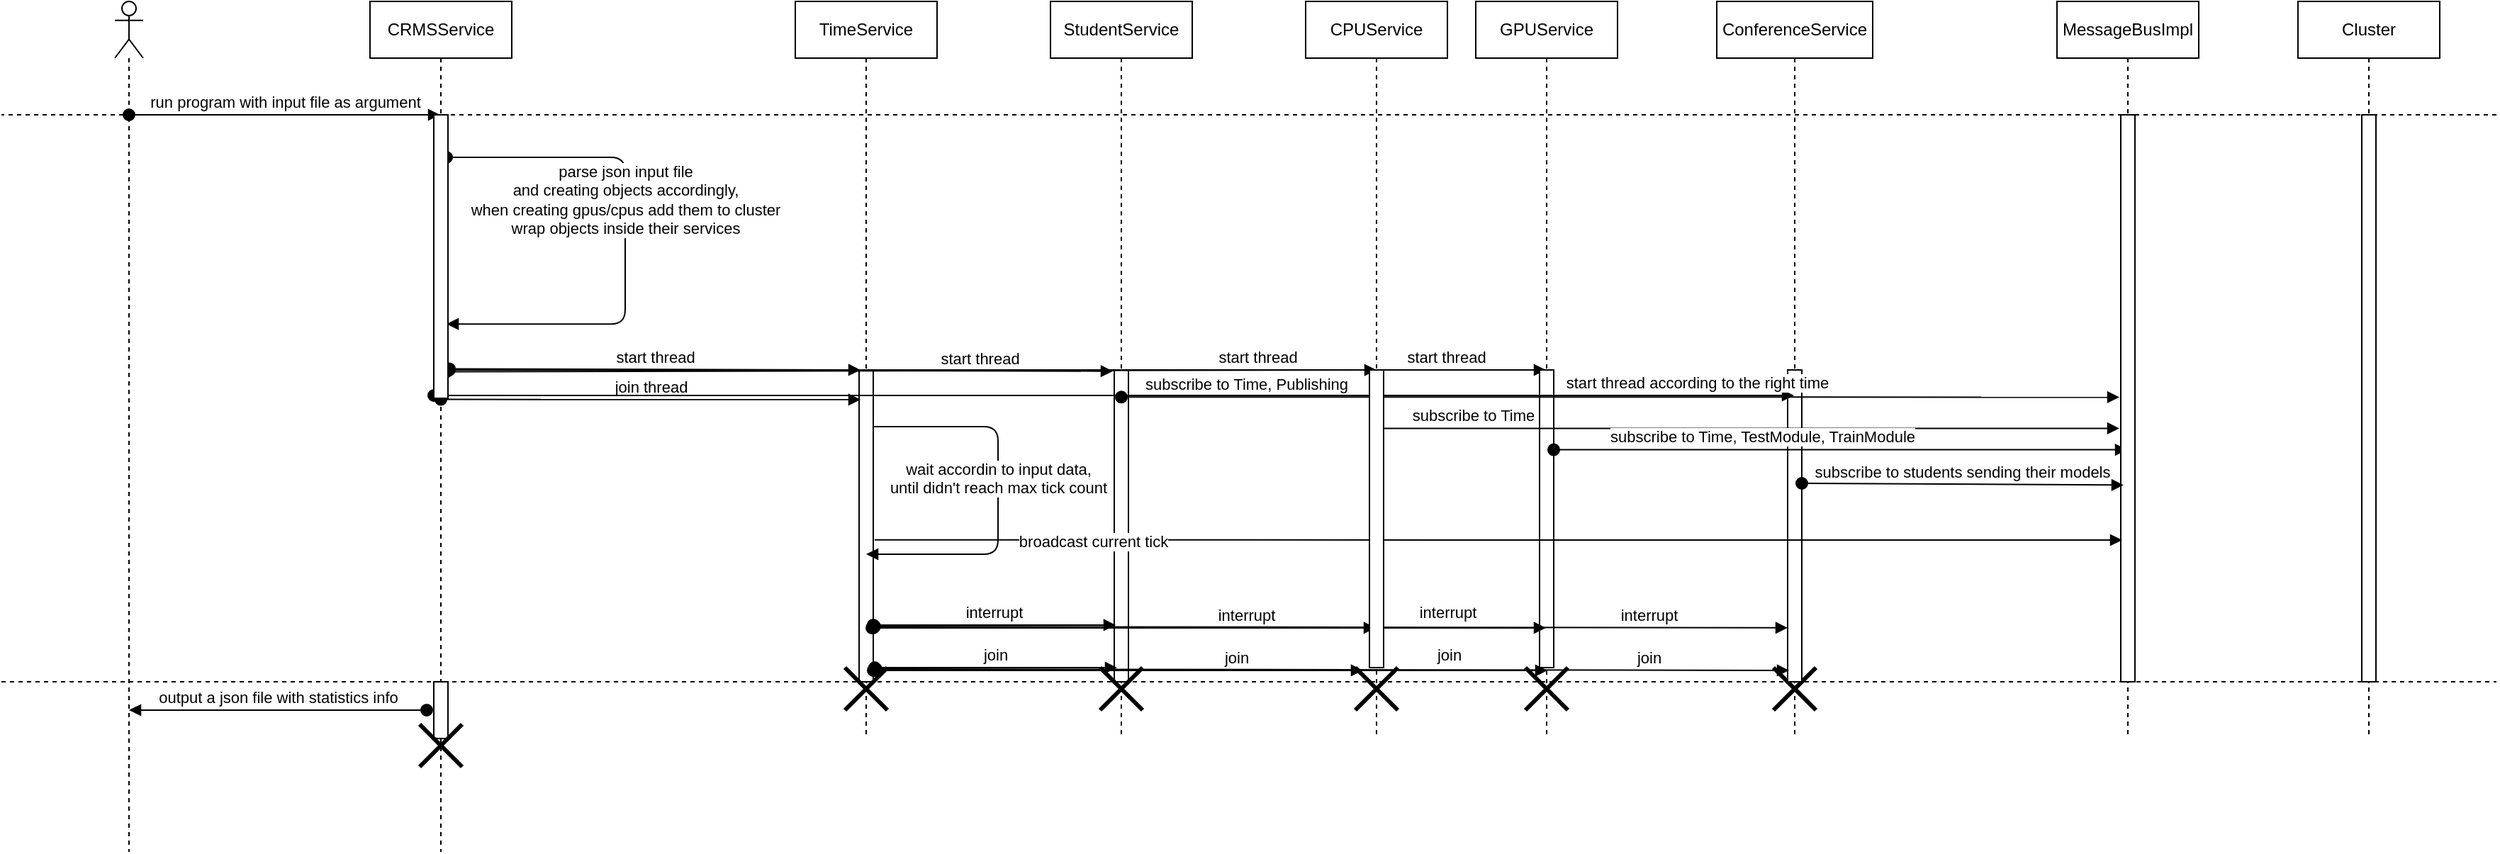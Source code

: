 <mxfile>
    <diagram id="77UB6kb4lJXZI9y_Z_sm" name="System setup">
        <mxGraphModel dx="2243" dy="941" grid="1" gridSize="10" guides="1" tooltips="1" connect="1" arrows="1" fold="1" page="1" pageScale="1" pageWidth="850" pageHeight="1100" math="0" shadow="0">
            <root>
                <mxCell id="0"/>
                <mxCell id="1" parent="0"/>
                <mxCell id="46" value="ConferenceService" style="shape=umlLifeline;perimeter=lifelinePerimeter;whiteSpace=wrap;html=1;container=1;collapsible=0;recursiveResize=0;outlineConnect=0;" parent="1" vertex="1">
                    <mxGeometry x="1090" y="40" width="110" height="520" as="geometry"/>
                </mxCell>
                <mxCell id="57" value="" style="shape=umlDestroy;whiteSpace=wrap;html=1;strokeWidth=3;" vertex="1" parent="46">
                    <mxGeometry x="40" y="470" width="30" height="30" as="geometry"/>
                </mxCell>
                <mxCell id="sRiHgp-1I20_M4zLrarp-51" value="" style="html=1;points=[];perimeter=orthogonalPerimeter;" parent="1" vertex="1">
                    <mxGeometry x="1140" y="300" width="10" height="220" as="geometry"/>
                </mxCell>
                <mxCell id="3" value="" style="shape=umlLifeline;participant=umlActor;perimeter=lifelinePerimeter;whiteSpace=wrap;html=1;container=1;collapsible=0;recursiveResize=0;verticalAlign=top;spacingTop=36;outlineConnect=0;" parent="1" vertex="1">
                    <mxGeometry x="-40" y="40" width="20" height="600" as="geometry"/>
                </mxCell>
                <mxCell id="23" value="run program with input file as argument" style="html=1;verticalAlign=bottom;endArrow=block;startFill=1;startArrow=oval;startSize=8;" parent="3" target="16" edge="1">
                    <mxGeometry width="80" relative="1" as="geometry">
                        <mxPoint x="10" y="80" as="sourcePoint"/>
                        <mxPoint x="90" y="80" as="targetPoint"/>
                    </mxGeometry>
                </mxCell>
                <mxCell id="16" value="CRMSService" style="shape=umlLifeline;perimeter=lifelinePerimeter;whiteSpace=wrap;html=1;container=1;collapsible=0;recursiveResize=0;outlineConnect=0;" parent="1" vertex="1">
                    <mxGeometry x="140" y="40" width="100" height="600" as="geometry"/>
                </mxCell>
                <mxCell id="28" value="parse json input file&lt;br&gt;and creating objects accordingly,&lt;br&gt;when creating gpus/cpus add them to cluster&lt;br&gt;wrap objects inside their services" style="html=1;verticalAlign=bottom;endArrow=block;edgeStyle=orthogonalEdgeStyle;entryX=0.9;entryY=0.369;entryDx=0;entryDy=0;entryPerimeter=0;exitX=0.9;exitY=0.075;exitDx=0;exitDy=0;exitPerimeter=0;startFill=1;startArrow=oval;startSize=8;" parent="16" edge="1">
                    <mxGeometry width="80" relative="1" as="geometry">
                        <mxPoint x="54" y="110" as="sourcePoint"/>
                        <mxPoint x="54" y="227.6" as="targetPoint"/>
                        <Array as="points">
                            <mxPoint x="180" y="110"/>
                            <mxPoint x="180" y="228"/>
                        </Array>
                    </mxGeometry>
                </mxCell>
                <mxCell id="24" value="StudentService" style="shape=umlLifeline;perimeter=lifelinePerimeter;whiteSpace=wrap;html=1;container=1;collapsible=0;recursiveResize=0;outlineConnect=0;" parent="1" vertex="1">
                    <mxGeometry x="620" y="40" width="100" height="520" as="geometry"/>
                </mxCell>
                <mxCell id="35" value="" style="html=1;points=[];perimeter=orthogonalPerimeter;" parent="24" vertex="1">
                    <mxGeometry x="45" y="260" width="10" height="220" as="geometry"/>
                </mxCell>
                <mxCell id="27" value="GPUService" style="shape=umlLifeline;perimeter=lifelinePerimeter;whiteSpace=wrap;html=1;container=1;collapsible=0;recursiveResize=0;outlineConnect=0;" parent="1" vertex="1">
                    <mxGeometry x="920" y="40" width="100" height="520" as="geometry"/>
                </mxCell>
                <mxCell id="31" value="" style="group" parent="1" vertex="1" connectable="0">
                    <mxGeometry x="440" y="40" width="245" height="520" as="geometry"/>
                </mxCell>
                <mxCell id="18" value="TimeService" style="shape=umlLifeline;perimeter=lifelinePerimeter;whiteSpace=wrap;html=1;container=1;collapsible=0;recursiveResize=0;outlineConnect=0;" parent="31" vertex="1">
                    <mxGeometry width="100" height="520" as="geometry"/>
                </mxCell>
                <mxCell id="30" value="" style="html=1;points=[];perimeter=orthogonalPerimeter;" parent="31" vertex="1">
                    <mxGeometry x="45" y="260" width="10" height="220" as="geometry"/>
                </mxCell>
                <mxCell id="sRiHgp-1I20_M4zLrarp-56" value="wait accordin to input data,&lt;br&gt;until didn't reach max tick count" style="html=1;verticalAlign=bottom;endArrow=block;edgeStyle=orthogonalEdgeStyle;" parent="31" source="30" target="18" edge="1">
                    <mxGeometry x="0.03" width="80" relative="1" as="geometry">
                        <mxPoint x="80" y="300" as="sourcePoint"/>
                        <mxPoint x="100" y="388" as="targetPoint"/>
                        <Array as="points">
                            <mxPoint x="143" y="300"/>
                            <mxPoint x="143" y="390"/>
                        </Array>
                        <mxPoint as="offset"/>
                    </mxGeometry>
                </mxCell>
                <mxCell id="sRiHgp-1I20_M4zLrarp-73" value="join" style="html=1;verticalAlign=bottom;endArrow=block;entryX=0.1;entryY=0.818;entryDx=0;entryDy=0;entryPerimeter=0;startFill=1;startArrow=oval;startSize=8;" parent="31" edge="1">
                    <mxGeometry x="-0.006" width="80" relative="1" as="geometry">
                        <mxPoint x="56" y="470.0" as="sourcePoint"/>
                        <mxPoint x="227" y="470.0" as="targetPoint"/>
                        <mxPoint as="offset"/>
                    </mxGeometry>
                </mxCell>
                <mxCell id="sRiHgp-1I20_M4zLrarp-74" value="join" style="html=1;verticalAlign=bottom;endArrow=block;exitX=0.9;exitY=0.827;exitDx=0;exitDy=0;exitPerimeter=0;startFill=1;startArrow=oval;startSize=8;" parent="31" edge="1">
                    <mxGeometry x="0.482" width="80" relative="1" as="geometry">
                        <mxPoint x="55" y="471.98" as="sourcePoint"/>
                        <mxPoint x="400.5" y="471.98" as="targetPoint"/>
                        <mxPoint as="offset"/>
                    </mxGeometry>
                </mxCell>
                <mxCell id="sRiHgp-1I20_M4zLrarp-75" value="join" style="html=1;verticalAlign=bottom;endArrow=block;exitX=0.003;exitY=0.06;exitDx=0;exitDy=0;exitPerimeter=0;startFill=1;startArrow=oval;startSize=8;" parent="31" source="sRiHgp-1I20_M4zLrarp-74" edge="1">
                    <mxGeometry x="0.707" y="2" width="80" relative="1" as="geometry">
                        <mxPoint x="76" y="490" as="sourcePoint"/>
                        <mxPoint x="530.5" y="472.04" as="targetPoint"/>
                        <mxPoint as="offset"/>
                    </mxGeometry>
                </mxCell>
                <mxCell id="sRiHgp-1I20_M4zLrarp-76" value="join" style="html=1;verticalAlign=bottom;endArrow=block;exitX=0.002;exitY=-2;exitDx=0;exitDy=0;exitPerimeter=0;entryX=0;entryY=0.827;entryDx=0;entryDy=0;entryPerimeter=0;startFill=1;startArrow=oval;startSize=8;" parent="31" source="sRiHgp-1I20_M4zLrarp-75" edge="1">
                    <mxGeometry x="0.694" width="80" relative="1" as="geometry">
                        <mxPoint x="71" y="450.04" as="sourcePoint"/>
                        <mxPoint x="701" y="471.98" as="targetPoint"/>
                        <mxPoint as="offset"/>
                    </mxGeometry>
                </mxCell>
                <mxCell id="sRiHgp-1I20_M4zLrarp-77" value="" style="shape=umlDestroy;whiteSpace=wrap;html=1;strokeWidth=3;" parent="31" vertex="1">
                    <mxGeometry x="35" y="470" width="30" height="30" as="geometry"/>
                </mxCell>
                <mxCell id="59" value="" style="shape=umlDestroy;whiteSpace=wrap;html=1;strokeWidth=3;" vertex="1" parent="31">
                    <mxGeometry x="215" y="470" width="30" height="30" as="geometry"/>
                </mxCell>
                <mxCell id="39" value="start thread" style="html=1;verticalAlign=bottom;endArrow=block;entryX=0.1;entryY=0;entryDx=0;entryDy=0;entryPerimeter=0;exitX=1.1;exitY=0.448;exitDx=0;exitDy=0;exitPerimeter=0;startFill=1;startArrow=oval;startSize=8;" parent="1" target="30" edge="1">
                    <mxGeometry width="80" relative="1" as="geometry">
                        <mxPoint x="196" y="299.2" as="sourcePoint"/>
                        <mxPoint x="480" y="300" as="targetPoint"/>
                    </mxGeometry>
                </mxCell>
                <mxCell id="40" value="start thread" style="html=1;verticalAlign=bottom;endArrow=block;exitX=1.1;exitY=0.448;exitDx=0;exitDy=0;exitPerimeter=0;entryX=-0.1;entryY=0.004;entryDx=0;entryDy=0;entryPerimeter=0;startFill=1;startArrow=oval;startSize=8;" parent="1" target="35" edge="1">
                    <mxGeometry x="0.603" width="80" relative="1" as="geometry">
                        <mxPoint x="190" y="299.5" as="sourcePoint"/>
                        <mxPoint x="480" y="300.3" as="targetPoint"/>
                        <mxPoint as="offset"/>
                    </mxGeometry>
                </mxCell>
                <mxCell id="41" value="start thread" style="html=1;verticalAlign=bottom;endArrow=block;entryX=0.5;entryY=0.5;entryDx=0;entryDy=0;entryPerimeter=0;exitX=0.9;exitY=0.453;exitDx=0;exitDy=0;exitPerimeter=0;startFill=1;startArrow=oval;startSize=8;" parent="1" target="25" edge="1">
                    <mxGeometry x="0.744" width="80" relative="1" as="geometry">
                        <mxPoint x="194" y="301.2" as="sourcePoint"/>
                        <mxPoint x="496" y="310" as="targetPoint"/>
                        <mxPoint as="offset"/>
                    </mxGeometry>
                </mxCell>
                <mxCell id="42" value="start thread" style="html=1;verticalAlign=bottom;endArrow=block;exitX=1.1;exitY=0.45;exitDx=0;exitDy=0;exitPerimeter=0;startFill=1;startArrow=oval;startSize=8;" parent="1" target="27" edge="1">
                    <mxGeometry x="0.818" width="80" relative="1" as="geometry">
                        <mxPoint x="196" y="300" as="sourcePoint"/>
                        <mxPoint x="914" y="350.8" as="targetPoint"/>
                        <mxPoint as="offset"/>
                    </mxGeometry>
                </mxCell>
                <mxCell id="44" value="" style="html=1;points=[];perimeter=orthogonalPerimeter;" parent="1" vertex="1">
                    <mxGeometry x="965" y="300" width="10" height="210" as="geometry"/>
                </mxCell>
                <mxCell id="45" value="subscribe to Time, Publishing" style="html=1;verticalAlign=bottom;endArrow=block;entryX=-0.1;entryY=0.498;entryDx=0;entryDy=0;entryPerimeter=0;exitX=0.5;exitY=0.087;exitDx=0;exitDy=0;exitPerimeter=0;startFill=1;startArrow=oval;startSize=8;" parent="1" source="35" target="36" edge="1">
                    <mxGeometry x="-0.748" width="80" relative="1" as="geometry">
                        <mxPoint x="680" y="319.5" as="sourcePoint"/>
                        <mxPoint x="760" y="319.5" as="targetPoint"/>
                        <mxPoint as="offset"/>
                    </mxGeometry>
                </mxCell>
                <mxCell id="47" value="subscribe to Time" style="html=1;verticalAlign=bottom;endArrow=block;entryX=-0.1;entryY=0.553;entryDx=0;entryDy=0;entryPerimeter=0;startFill=1;startArrow=oval;startSize=8;" parent="1" source="25" target="36" edge="1">
                    <mxGeometry x="-0.74" width="80" relative="1" as="geometry">
                        <mxPoint x="910" y="340" as="sourcePoint"/>
                        <mxPoint x="1290" y="340" as="targetPoint"/>
                        <mxPoint as="offset"/>
                    </mxGeometry>
                </mxCell>
                <mxCell id="48" value="join thread" style="html=1;verticalAlign=bottom;endArrow=block;entryX=0.1;entryY=0.095;entryDx=0;entryDy=0;entryPerimeter=0;exitX=0.5;exitY=0.502;exitDx=0;exitDy=0;exitPerimeter=0;startFill=1;startArrow=oval;startSize=8;" parent="1" target="30" edge="1">
                    <mxGeometry width="80" relative="1" as="geometry">
                        <mxPoint x="190" y="320.8" as="sourcePoint"/>
                        <mxPoint x="480" y="320" as="targetPoint"/>
                    </mxGeometry>
                </mxCell>
                <mxCell id="49" value="subscribe to Time, TestModule, TrainModule" style="html=1;verticalAlign=bottom;endArrow=block;exitX=1;exitY=0.268;exitDx=0;exitDy=0;exitPerimeter=0;startFill=1;startArrow=oval;startSize=8;" parent="1" source="44" target="17" edge="1">
                    <mxGeometry x="-0.274" width="80" relative="1" as="geometry">
                        <mxPoint x="1010" y="360" as="sourcePoint"/>
                        <mxPoint x="1210" y="360" as="targetPoint"/>
                        <mxPoint as="offset"/>
                    </mxGeometry>
                </mxCell>
                <mxCell id="51" value="start thread according to the right time" style="html=1;verticalAlign=bottom;endArrow=block;startFill=1;startArrow=oval;startSize=8;exitX=0;exitY=0.99;exitDx=0;exitDy=0;exitPerimeter=0;" parent="1" source="sRiHgp-1I20_M4zLrarp-54" target="46" edge="1">
                    <mxGeometry x="0.856" width="80" relative="1" as="geometry">
                        <mxPoint x="240" y="340" as="sourcePoint"/>
                        <mxPoint x="270" y="299" as="targetPoint"/>
                        <mxPoint as="offset"/>
                    </mxGeometry>
                </mxCell>
                <mxCell id="sRiHgp-1I20_M4zLrarp-52" value="" style="group" parent="1" vertex="1" connectable="0">
                    <mxGeometry x="1330" y="40" width="100" height="520" as="geometry"/>
                </mxCell>
                <mxCell id="17" value="MessageBusImpl" style="shape=umlLifeline;perimeter=lifelinePerimeter;whiteSpace=wrap;html=1;container=1;collapsible=0;recursiveResize=0;outlineConnect=0;" parent="sRiHgp-1I20_M4zLrarp-52" vertex="1">
                    <mxGeometry width="100" height="520" as="geometry"/>
                </mxCell>
                <mxCell id="36" value="" style="html=1;points=[];perimeter=orthogonalPerimeter;" parent="sRiHgp-1I20_M4zLrarp-52" vertex="1">
                    <mxGeometry x="45" y="80" width="10" height="400" as="geometry"/>
                </mxCell>
                <mxCell id="sRiHgp-1I20_M4zLrarp-53" value="" style="group" parent="1" vertex="1" connectable="0">
                    <mxGeometry x="1500" y="40" width="100" height="520" as="geometry"/>
                </mxCell>
                <mxCell id="26" value="Cluster" style="shape=umlLifeline;perimeter=lifelinePerimeter;whiteSpace=wrap;html=1;container=1;collapsible=0;recursiveResize=0;outlineConnect=0;" parent="sRiHgp-1I20_M4zLrarp-53" vertex="1">
                    <mxGeometry width="100" height="520" as="geometry"/>
                </mxCell>
                <mxCell id="37" value="" style="html=1;points=[];perimeter=orthogonalPerimeter;" parent="sRiHgp-1I20_M4zLrarp-53" vertex="1">
                    <mxGeometry x="45" y="80" width="10" height="400" as="geometry"/>
                </mxCell>
                <mxCell id="sRiHgp-1I20_M4zLrarp-54" value="" style="html=1;points=[];perimeter=orthogonalPerimeter;" parent="1" vertex="1">
                    <mxGeometry x="185" y="120" width="10" height="200" as="geometry"/>
                </mxCell>
                <mxCell id="sRiHgp-1I20_M4zLrarp-55" value="subscribe to students sending their models" style="html=1;verticalAlign=bottom;endArrow=block;entryX=0.2;entryY=0.653;entryDx=0;entryDy=0;entryPerimeter=0;startFill=1;startArrow=oval;startSize=8;" parent="1" target="36" edge="1">
                    <mxGeometry width="80" relative="1" as="geometry">
                        <mxPoint x="1150" y="380" as="sourcePoint"/>
                        <mxPoint x="1230" y="380" as="targetPoint"/>
                    </mxGeometry>
                </mxCell>
                <mxCell id="sRiHgp-1I20_M4zLrarp-60" value="broadcast current tick" style="html=1;verticalAlign=bottom;endArrow=block;exitX=1.1;exitY=0.545;exitDx=0;exitDy=0;exitPerimeter=0;" parent="1" source="30" edge="1">
                    <mxGeometry x="-0.65" y="-10" width="80" relative="1" as="geometry">
                        <mxPoint x="580" y="470" as="sourcePoint"/>
                        <mxPoint x="1376" y="420" as="targetPoint"/>
                        <Array as="points"/>
                        <mxPoint as="offset"/>
                    </mxGeometry>
                </mxCell>
                <mxCell id="sRiHgp-1I20_M4zLrarp-62" value="interrupt" style="html=1;verticalAlign=bottom;endArrow=block;entryX=0.1;entryY=0.818;entryDx=0;entryDy=0;entryPerimeter=0;startFill=1;startArrow=oval;startSize=8;" parent="1" source="30" target="35" edge="1">
                    <mxGeometry x="-0.006" width="80" relative="1" as="geometry">
                        <mxPoint x="500" y="480" as="sourcePoint"/>
                        <mxPoint x="580" y="480" as="targetPoint"/>
                        <mxPoint as="offset"/>
                    </mxGeometry>
                </mxCell>
                <mxCell id="sRiHgp-1I20_M4zLrarp-63" value="interrupt" style="html=1;verticalAlign=bottom;endArrow=block;exitX=0.9;exitY=0.827;exitDx=0;exitDy=0;exitPerimeter=0;startFill=1;startArrow=oval;startSize=8;" parent="1" source="30" target="25" edge="1">
                    <mxGeometry x="0.482" width="80" relative="1" as="geometry">
                        <mxPoint x="505" y="489.96" as="sourcePoint"/>
                        <mxPoint x="676" y="489.96" as="targetPoint"/>
                        <mxPoint as="offset"/>
                    </mxGeometry>
                </mxCell>
                <mxCell id="sRiHgp-1I20_M4zLrarp-64" value="interrupt" style="html=1;verticalAlign=bottom;endArrow=block;exitX=0.003;exitY=0.06;exitDx=0;exitDy=0;exitPerimeter=0;startFill=1;startArrow=oval;startSize=8;" parent="1" source="sRiHgp-1I20_M4zLrarp-63" target="27" edge="1">
                    <mxGeometry x="0.707" y="2" width="80" relative="1" as="geometry">
                        <mxPoint x="515" y="499.96" as="sourcePoint"/>
                        <mxPoint x="686" y="499.96" as="targetPoint"/>
                        <mxPoint as="offset"/>
                    </mxGeometry>
                </mxCell>
                <mxCell id="sRiHgp-1I20_M4zLrarp-65" value="interrupt" style="html=1;verticalAlign=bottom;endArrow=block;exitX=0.002;exitY=-2;exitDx=0;exitDy=0;exitPerimeter=0;entryX=0;entryY=0.827;entryDx=0;entryDy=0;entryPerimeter=0;startFill=1;startArrow=oval;startSize=8;" parent="1" source="sRiHgp-1I20_M4zLrarp-64" target="sRiHgp-1I20_M4zLrarp-51" edge="1">
                    <mxGeometry x="0.694" width="80" relative="1" as="geometry">
                        <mxPoint x="510" y="460" as="sourcePoint"/>
                        <mxPoint x="1136" y="483" as="targetPoint"/>
                        <Array as="points"/>
                        <mxPoint as="offset"/>
                    </mxGeometry>
                </mxCell>
                <mxCell id="53" value="" style="endArrow=none;dashed=1;html=1;" edge="1" parent="1">
                    <mxGeometry width="50" height="50" relative="1" as="geometry">
                        <mxPoint x="1640" y="120" as="sourcePoint"/>
                        <mxPoint x="-120" y="120" as="targetPoint"/>
                    </mxGeometry>
                </mxCell>
                <mxCell id="54" value="" style="group" vertex="1" connectable="0" parent="1">
                    <mxGeometry x="800" y="40" width="100" height="520" as="geometry"/>
                </mxCell>
                <mxCell id="25" value="CPUService" style="shape=umlLifeline;perimeter=lifelinePerimeter;whiteSpace=wrap;html=1;container=1;collapsible=0;recursiveResize=0;outlineConnect=0;" parent="54" vertex="1">
                    <mxGeometry width="100" height="520" as="geometry"/>
                </mxCell>
                <mxCell id="43" value="" style="html=1;points=[];perimeter=orthogonalPerimeter;" parent="54" vertex="1">
                    <mxGeometry x="45" y="260" width="10" height="210" as="geometry"/>
                </mxCell>
                <mxCell id="60" value="" style="shape=umlDestroy;whiteSpace=wrap;html=1;strokeWidth=3;" vertex="1" parent="54">
                    <mxGeometry x="35" y="470" width="30" height="30" as="geometry"/>
                </mxCell>
                <mxCell id="61" value="" style="shape=umlDestroy;whiteSpace=wrap;html=1;strokeWidth=3;" vertex="1" parent="1">
                    <mxGeometry x="955" y="510" width="30" height="30" as="geometry"/>
                </mxCell>
                <mxCell id="64" value="" style="html=1;points=[];perimeter=orthogonalPerimeter;" vertex="1" parent="1">
                    <mxGeometry x="185" y="520" width="10" height="40" as="geometry"/>
                </mxCell>
                <mxCell id="65" value="" style="endArrow=none;dashed=1;html=1;" edge="1" parent="1">
                    <mxGeometry width="50" height="50" relative="1" as="geometry">
                        <mxPoint x="-120" y="520" as="sourcePoint"/>
                        <mxPoint x="1640" y="520" as="targetPoint"/>
                    </mxGeometry>
                </mxCell>
                <mxCell id="66" value="" style="shape=umlDestroy;whiteSpace=wrap;html=1;strokeWidth=3;" vertex="1" parent="1">
                    <mxGeometry x="175" y="550" width="30" height="30" as="geometry"/>
                </mxCell>
                <mxCell id="67" value="output a json file with statistics info" style="html=1;verticalAlign=bottom;startArrow=oval;startFill=1;endArrow=block;startSize=8;" edge="1" parent="1" target="3">
                    <mxGeometry width="60" relative="1" as="geometry">
                        <mxPoint x="180" y="540" as="sourcePoint"/>
                        <mxPoint x="110" y="530" as="targetPoint"/>
                    </mxGeometry>
                </mxCell>
            </root>
        </mxGraphModel>
    </diagram>
    <diagram id="yHRGVPfy_4bCOlvdaq7p" name="CPU-Cluster-GPU">
        <mxGraphModel dx="1374" dy="800" grid="1" gridSize="10" guides="1" tooltips="1" connect="1" arrows="1" fold="1" page="1" pageScale="1" pageWidth="850" pageHeight="1100" math="0" shadow="0">
            <root>
                <mxCell id="EJjMLWnxEL0sj-f_amuu-0"/>
                <mxCell id="EJjMLWnxEL0sj-f_amuu-1" parent="EJjMLWnxEL0sj-f_amuu-0"/>
            </root>
        </mxGraphModel>
    </diagram>
    <diagram id="FulQHvTDrXeOnG7z4pcY" name="Student-GPU">
        <mxGraphModel dx="1374" dy="800" grid="1" gridSize="10" guides="1" tooltips="1" connect="1" arrows="1" fold="1" page="1" pageScale="1" pageWidth="850" pageHeight="1100" math="0" shadow="0">
            <root>
                <mxCell id="TAVgG-hLC1hd-an52ong-0"/>
                <mxCell id="TAVgG-hLC1hd-an52ong-1" parent="TAVgG-hLC1hd-an52ong-0"/>
            </root>
        </mxGraphModel>
    </diagram>
    <diagram id="hMWhglvNs49Sn0hlXUuN" name="Student-Conference">
        <mxGraphModel dx="1374" dy="800" grid="1" gridSize="10" guides="1" tooltips="1" connect="1" arrows="1" fold="1" page="1" pageScale="1" pageWidth="850" pageHeight="1100" math="0" shadow="0">
            <root>
                <mxCell id="zZwdgiovGu-gOd_zpbmJ-0"/>
                <mxCell id="zZwdgiovGu-gOd_zpbmJ-1" parent="zZwdgiovGu-gOd_zpbmJ-0"/>
            </root>
        </mxGraphModel>
    </diagram>
</mxfile>
